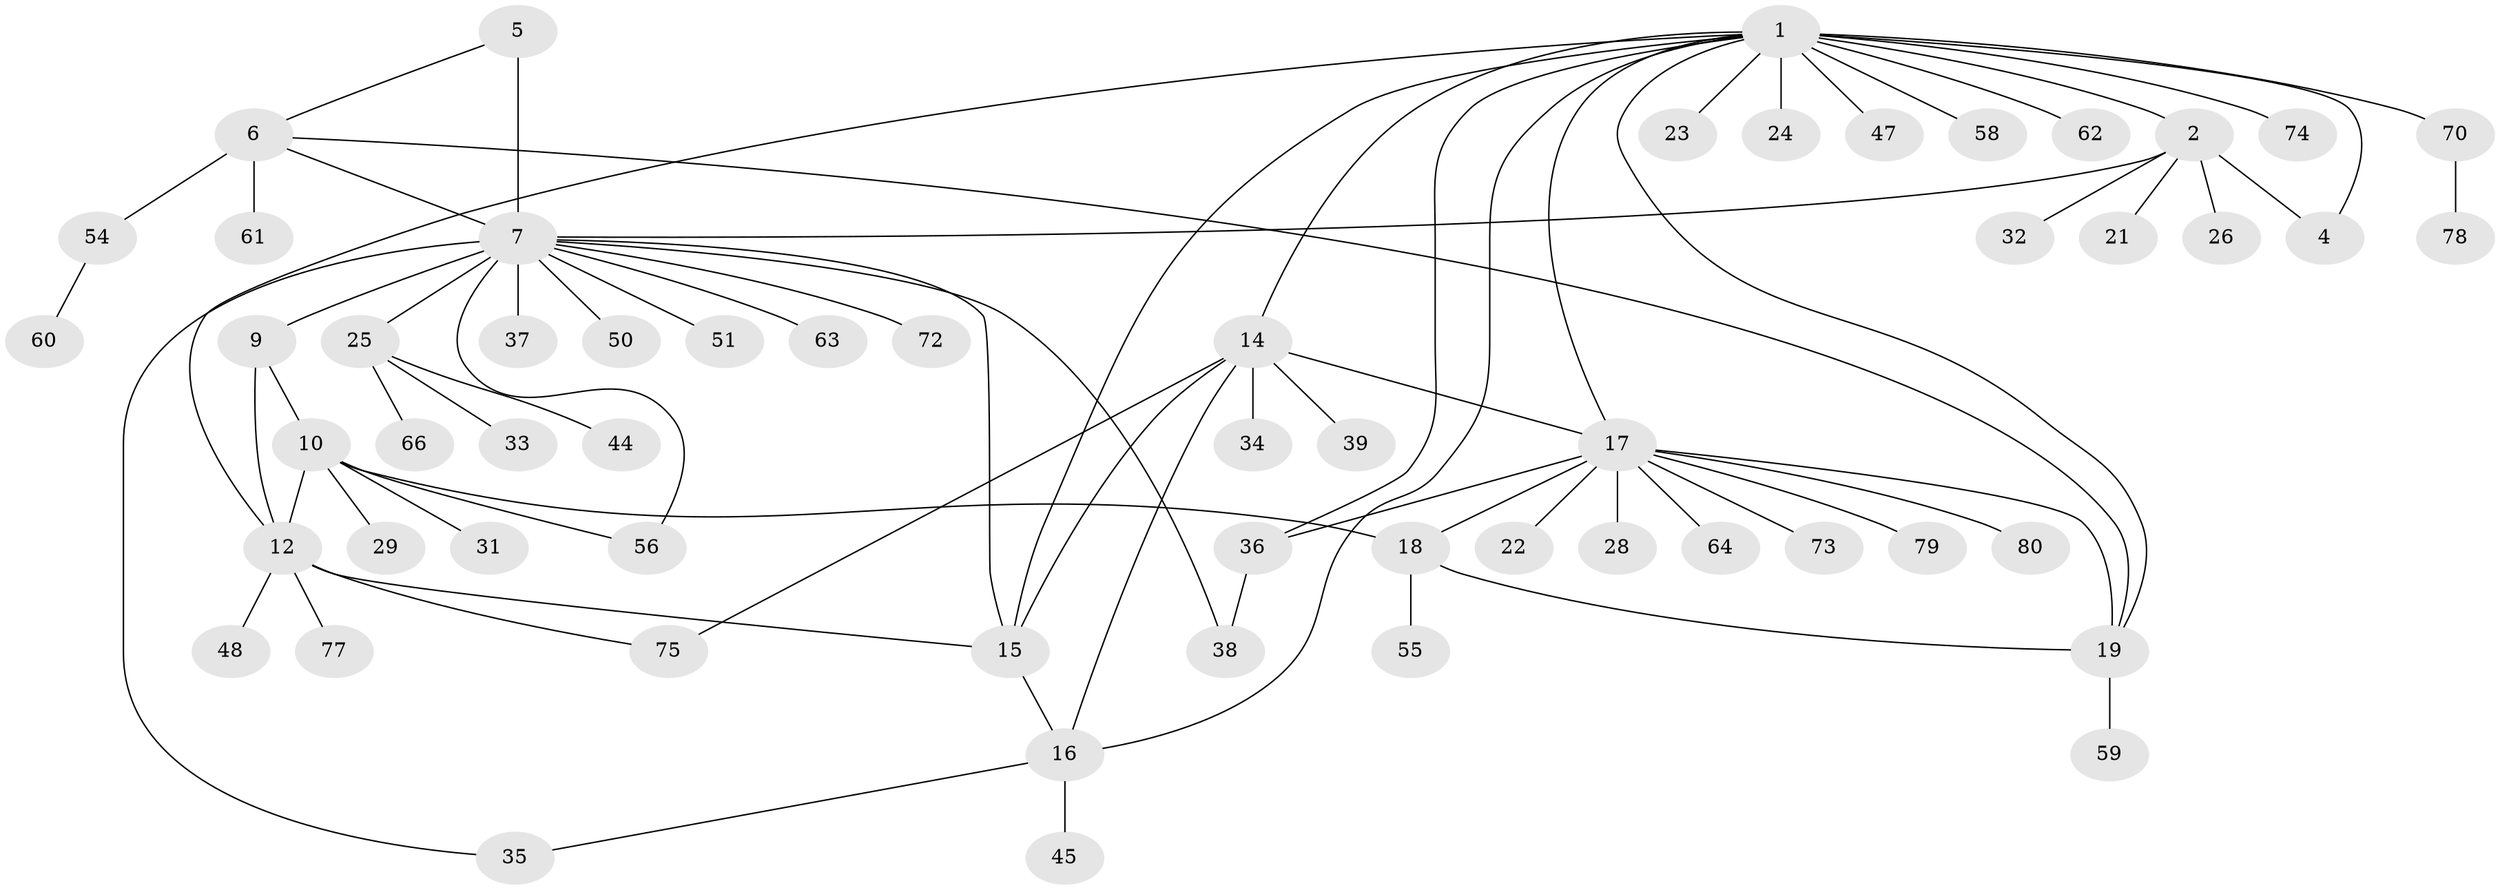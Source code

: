 // Generated by graph-tools (version 1.1) at 2025/24/03/03/25 07:24:12]
// undirected, 58 vertices, 76 edges
graph export_dot {
graph [start="1"]
  node [color=gray90,style=filled];
  1 [super="+13"];
  2 [super="+3"];
  4;
  5 [super="+69"];
  6 [super="+27"];
  7 [super="+8"];
  9 [super="+57"];
  10 [super="+11"];
  12 [super="+65"];
  14 [super="+71"];
  15;
  16 [super="+67"];
  17 [super="+20"];
  18 [super="+53"];
  19 [super="+41"];
  21;
  22;
  23;
  24;
  25 [super="+30"];
  26;
  28;
  29 [super="+42"];
  31 [super="+43"];
  32 [super="+49"];
  33;
  34;
  35 [super="+46"];
  36;
  37;
  38 [super="+40"];
  39 [super="+52"];
  44;
  45;
  47;
  48;
  50;
  51;
  54;
  55;
  56;
  58 [super="+68"];
  59;
  60;
  61;
  62;
  63;
  64;
  66;
  70 [super="+76"];
  72;
  73;
  74;
  75;
  77;
  78;
  79;
  80;
  1 -- 2 [weight=2];
  1 -- 4;
  1 -- 12;
  1 -- 17;
  1 -- 23;
  1 -- 24;
  1 -- 36;
  1 -- 58;
  1 -- 62;
  1 -- 70;
  1 -- 16;
  1 -- 19;
  1 -- 74;
  1 -- 15;
  1 -- 14;
  1 -- 47;
  2 -- 4 [weight=2];
  2 -- 32;
  2 -- 21;
  2 -- 7;
  2 -- 26;
  5 -- 6;
  5 -- 7 [weight=2];
  6 -- 7 [weight=2];
  6 -- 19;
  6 -- 54;
  6 -- 61;
  7 -- 9;
  7 -- 15;
  7 -- 37;
  7 -- 50;
  7 -- 51;
  7 -- 72;
  7 -- 38;
  7 -- 56;
  7 -- 25;
  7 -- 63;
  7 -- 35;
  9 -- 10 [weight=2];
  9 -- 12;
  10 -- 12 [weight=2];
  10 -- 31;
  10 -- 18;
  10 -- 56;
  10 -- 29;
  12 -- 15;
  12 -- 48;
  12 -- 75;
  12 -- 77;
  14 -- 15;
  14 -- 16;
  14 -- 34;
  14 -- 39;
  14 -- 75;
  14 -- 17;
  15 -- 16;
  16 -- 35;
  16 -- 45;
  17 -- 18 [weight=2];
  17 -- 19 [weight=2];
  17 -- 64;
  17 -- 36;
  17 -- 73;
  17 -- 79;
  17 -- 80;
  17 -- 22;
  17 -- 28;
  18 -- 19;
  18 -- 55;
  19 -- 59;
  25 -- 44;
  25 -- 66;
  25 -- 33;
  36 -- 38;
  54 -- 60;
  70 -- 78;
}

